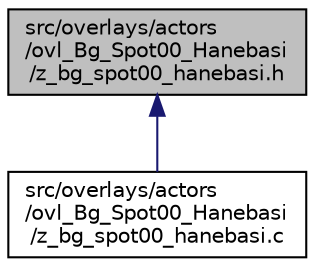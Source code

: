 digraph "src/overlays/actors/ovl_Bg_Spot00_Hanebasi/z_bg_spot00_hanebasi.h"
{
 // LATEX_PDF_SIZE
  edge [fontname="Helvetica",fontsize="10",labelfontname="Helvetica",labelfontsize="10"];
  node [fontname="Helvetica",fontsize="10",shape=record];
  Node1 [label="src/overlays/actors\l/ovl_Bg_Spot00_Hanebasi\l/z_bg_spot00_hanebasi.h",height=0.2,width=0.4,color="black", fillcolor="grey75", style="filled", fontcolor="black",tooltip=" "];
  Node1 -> Node2 [dir="back",color="midnightblue",fontsize="10",style="solid",fontname="Helvetica"];
  Node2 [label="src/overlays/actors\l/ovl_Bg_Spot00_Hanebasi\l/z_bg_spot00_hanebasi.c",height=0.2,width=0.4,color="black", fillcolor="white", style="filled",URL="$d9/d92/z__bg__spot00__hanebasi_8c.html",tooltip=" "];
}

